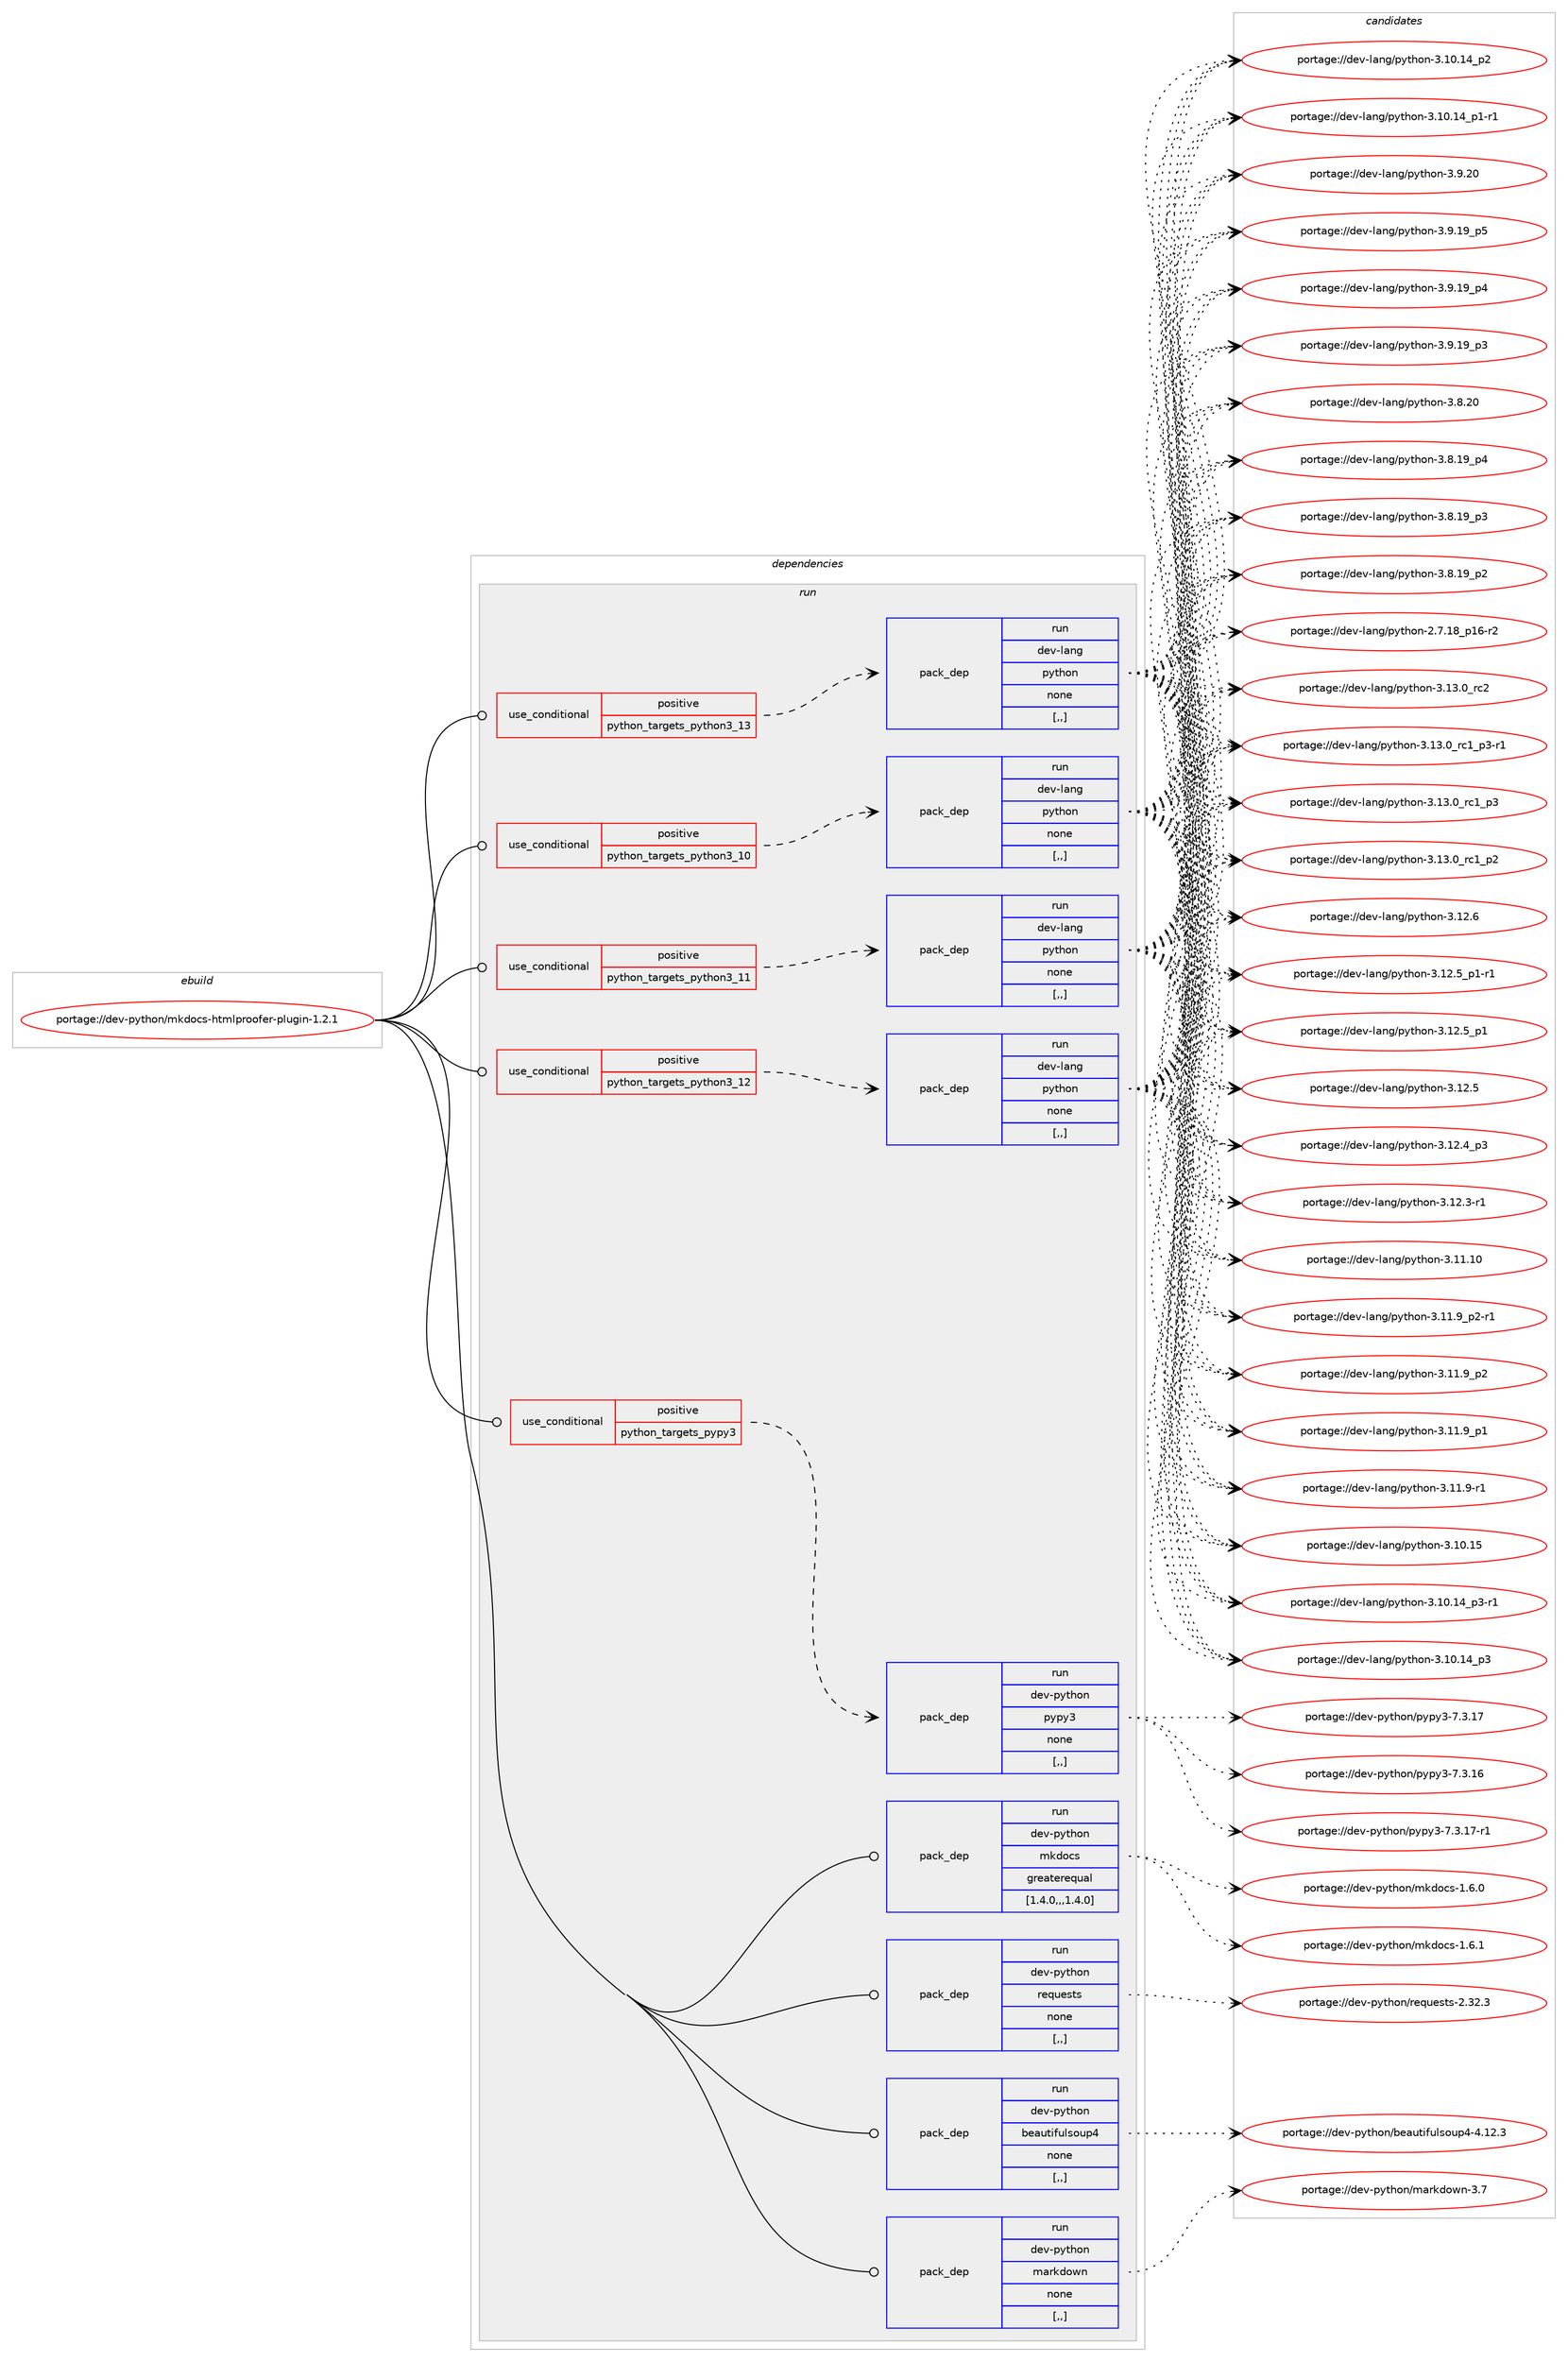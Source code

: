 digraph prolog {

# *************
# Graph options
# *************

newrank=true;
concentrate=true;
compound=true;
graph [rankdir=LR,fontname=Helvetica,fontsize=10,ranksep=1.5];#, ranksep=2.5, nodesep=0.2];
edge  [arrowhead=vee];
node  [fontname=Helvetica,fontsize=10];

# **********
# The ebuild
# **********

subgraph cluster_leftcol {
color=gray;
label=<<i>ebuild</i>>;
id [label="portage://dev-python/mkdocs-htmlproofer-plugin-1.2.1", color=red, width=4, href="../dev-python/mkdocs-htmlproofer-plugin-1.2.1.svg"];
}

# ****************
# The dependencies
# ****************

subgraph cluster_midcol {
color=gray;
label=<<i>dependencies</i>>;
subgraph cluster_compile {
fillcolor="#eeeeee";
style=filled;
label=<<i>compile</i>>;
}
subgraph cluster_compileandrun {
fillcolor="#eeeeee";
style=filled;
label=<<i>compile and run</i>>;
}
subgraph cluster_run {
fillcolor="#eeeeee";
style=filled;
label=<<i>run</i>>;
subgraph cond165265 {
dependency645953 [label=<<TABLE BORDER="0" CELLBORDER="1" CELLSPACING="0" CELLPADDING="4"><TR><TD ROWSPAN="3" CELLPADDING="10">use_conditional</TD></TR><TR><TD>positive</TD></TR><TR><TD>python_targets_pypy3</TD></TR></TABLE>>, shape=none, color=red];
subgraph pack475869 {
dependency645954 [label=<<TABLE BORDER="0" CELLBORDER="1" CELLSPACING="0" CELLPADDING="4" WIDTH="220"><TR><TD ROWSPAN="6" CELLPADDING="30">pack_dep</TD></TR><TR><TD WIDTH="110">run</TD></TR><TR><TD>dev-python</TD></TR><TR><TD>pypy3</TD></TR><TR><TD>none</TD></TR><TR><TD>[,,]</TD></TR></TABLE>>, shape=none, color=blue];
}
dependency645953:e -> dependency645954:w [weight=20,style="dashed",arrowhead="vee"];
}
id:e -> dependency645953:w [weight=20,style="solid",arrowhead="odot"];
subgraph cond165266 {
dependency645955 [label=<<TABLE BORDER="0" CELLBORDER="1" CELLSPACING="0" CELLPADDING="4"><TR><TD ROWSPAN="3" CELLPADDING="10">use_conditional</TD></TR><TR><TD>positive</TD></TR><TR><TD>python_targets_python3_10</TD></TR></TABLE>>, shape=none, color=red];
subgraph pack475870 {
dependency645956 [label=<<TABLE BORDER="0" CELLBORDER="1" CELLSPACING="0" CELLPADDING="4" WIDTH="220"><TR><TD ROWSPAN="6" CELLPADDING="30">pack_dep</TD></TR><TR><TD WIDTH="110">run</TD></TR><TR><TD>dev-lang</TD></TR><TR><TD>python</TD></TR><TR><TD>none</TD></TR><TR><TD>[,,]</TD></TR></TABLE>>, shape=none, color=blue];
}
dependency645955:e -> dependency645956:w [weight=20,style="dashed",arrowhead="vee"];
}
id:e -> dependency645955:w [weight=20,style="solid",arrowhead="odot"];
subgraph cond165267 {
dependency645957 [label=<<TABLE BORDER="0" CELLBORDER="1" CELLSPACING="0" CELLPADDING="4"><TR><TD ROWSPAN="3" CELLPADDING="10">use_conditional</TD></TR><TR><TD>positive</TD></TR><TR><TD>python_targets_python3_11</TD></TR></TABLE>>, shape=none, color=red];
subgraph pack475871 {
dependency645958 [label=<<TABLE BORDER="0" CELLBORDER="1" CELLSPACING="0" CELLPADDING="4" WIDTH="220"><TR><TD ROWSPAN="6" CELLPADDING="30">pack_dep</TD></TR><TR><TD WIDTH="110">run</TD></TR><TR><TD>dev-lang</TD></TR><TR><TD>python</TD></TR><TR><TD>none</TD></TR><TR><TD>[,,]</TD></TR></TABLE>>, shape=none, color=blue];
}
dependency645957:e -> dependency645958:w [weight=20,style="dashed",arrowhead="vee"];
}
id:e -> dependency645957:w [weight=20,style="solid",arrowhead="odot"];
subgraph cond165268 {
dependency645959 [label=<<TABLE BORDER="0" CELLBORDER="1" CELLSPACING="0" CELLPADDING="4"><TR><TD ROWSPAN="3" CELLPADDING="10">use_conditional</TD></TR><TR><TD>positive</TD></TR><TR><TD>python_targets_python3_12</TD></TR></TABLE>>, shape=none, color=red];
subgraph pack475872 {
dependency645960 [label=<<TABLE BORDER="0" CELLBORDER="1" CELLSPACING="0" CELLPADDING="4" WIDTH="220"><TR><TD ROWSPAN="6" CELLPADDING="30">pack_dep</TD></TR><TR><TD WIDTH="110">run</TD></TR><TR><TD>dev-lang</TD></TR><TR><TD>python</TD></TR><TR><TD>none</TD></TR><TR><TD>[,,]</TD></TR></TABLE>>, shape=none, color=blue];
}
dependency645959:e -> dependency645960:w [weight=20,style="dashed",arrowhead="vee"];
}
id:e -> dependency645959:w [weight=20,style="solid",arrowhead="odot"];
subgraph cond165269 {
dependency645961 [label=<<TABLE BORDER="0" CELLBORDER="1" CELLSPACING="0" CELLPADDING="4"><TR><TD ROWSPAN="3" CELLPADDING="10">use_conditional</TD></TR><TR><TD>positive</TD></TR><TR><TD>python_targets_python3_13</TD></TR></TABLE>>, shape=none, color=red];
subgraph pack475873 {
dependency645962 [label=<<TABLE BORDER="0" CELLBORDER="1" CELLSPACING="0" CELLPADDING="4" WIDTH="220"><TR><TD ROWSPAN="6" CELLPADDING="30">pack_dep</TD></TR><TR><TD WIDTH="110">run</TD></TR><TR><TD>dev-lang</TD></TR><TR><TD>python</TD></TR><TR><TD>none</TD></TR><TR><TD>[,,]</TD></TR></TABLE>>, shape=none, color=blue];
}
dependency645961:e -> dependency645962:w [weight=20,style="dashed",arrowhead="vee"];
}
id:e -> dependency645961:w [weight=20,style="solid",arrowhead="odot"];
subgraph pack475874 {
dependency645963 [label=<<TABLE BORDER="0" CELLBORDER="1" CELLSPACING="0" CELLPADDING="4" WIDTH="220"><TR><TD ROWSPAN="6" CELLPADDING="30">pack_dep</TD></TR><TR><TD WIDTH="110">run</TD></TR><TR><TD>dev-python</TD></TR><TR><TD>beautifulsoup4</TD></TR><TR><TD>none</TD></TR><TR><TD>[,,]</TD></TR></TABLE>>, shape=none, color=blue];
}
id:e -> dependency645963:w [weight=20,style="solid",arrowhead="odot"];
subgraph pack475875 {
dependency645964 [label=<<TABLE BORDER="0" CELLBORDER="1" CELLSPACING="0" CELLPADDING="4" WIDTH="220"><TR><TD ROWSPAN="6" CELLPADDING="30">pack_dep</TD></TR><TR><TD WIDTH="110">run</TD></TR><TR><TD>dev-python</TD></TR><TR><TD>markdown</TD></TR><TR><TD>none</TD></TR><TR><TD>[,,]</TD></TR></TABLE>>, shape=none, color=blue];
}
id:e -> dependency645964:w [weight=20,style="solid",arrowhead="odot"];
subgraph pack475876 {
dependency645965 [label=<<TABLE BORDER="0" CELLBORDER="1" CELLSPACING="0" CELLPADDING="4" WIDTH="220"><TR><TD ROWSPAN="6" CELLPADDING="30">pack_dep</TD></TR><TR><TD WIDTH="110">run</TD></TR><TR><TD>dev-python</TD></TR><TR><TD>mkdocs</TD></TR><TR><TD>greaterequal</TD></TR><TR><TD>[1.4.0,,,1.4.0]</TD></TR></TABLE>>, shape=none, color=blue];
}
id:e -> dependency645965:w [weight=20,style="solid",arrowhead="odot"];
subgraph pack475877 {
dependency645966 [label=<<TABLE BORDER="0" CELLBORDER="1" CELLSPACING="0" CELLPADDING="4" WIDTH="220"><TR><TD ROWSPAN="6" CELLPADDING="30">pack_dep</TD></TR><TR><TD WIDTH="110">run</TD></TR><TR><TD>dev-python</TD></TR><TR><TD>requests</TD></TR><TR><TD>none</TD></TR><TR><TD>[,,]</TD></TR></TABLE>>, shape=none, color=blue];
}
id:e -> dependency645966:w [weight=20,style="solid",arrowhead="odot"];
}
}

# **************
# The candidates
# **************

subgraph cluster_choices {
rank=same;
color=gray;
label=<<i>candidates</i>>;

subgraph choice475869 {
color=black;
nodesep=1;
choice100101118451121211161041111104711212111212151455546514649554511449 [label="portage://dev-python/pypy3-7.3.17-r1", color=red, width=4,href="../dev-python/pypy3-7.3.17-r1.svg"];
choice10010111845112121116104111110471121211121215145554651464955 [label="portage://dev-python/pypy3-7.3.17", color=red, width=4,href="../dev-python/pypy3-7.3.17.svg"];
choice10010111845112121116104111110471121211121215145554651464954 [label="portage://dev-python/pypy3-7.3.16", color=red, width=4,href="../dev-python/pypy3-7.3.16.svg"];
dependency645954:e -> choice100101118451121211161041111104711212111212151455546514649554511449:w [style=dotted,weight="100"];
dependency645954:e -> choice10010111845112121116104111110471121211121215145554651464955:w [style=dotted,weight="100"];
dependency645954:e -> choice10010111845112121116104111110471121211121215145554651464954:w [style=dotted,weight="100"];
}
subgraph choice475870 {
color=black;
nodesep=1;
choice10010111845108971101034711212111610411111045514649514648951149950 [label="portage://dev-lang/python-3.13.0_rc2", color=red, width=4,href="../dev-lang/python-3.13.0_rc2.svg"];
choice1001011184510897110103471121211161041111104551464951464895114994995112514511449 [label="portage://dev-lang/python-3.13.0_rc1_p3-r1", color=red, width=4,href="../dev-lang/python-3.13.0_rc1_p3-r1.svg"];
choice100101118451089711010347112121116104111110455146495146489511499499511251 [label="portage://dev-lang/python-3.13.0_rc1_p3", color=red, width=4,href="../dev-lang/python-3.13.0_rc1_p3.svg"];
choice100101118451089711010347112121116104111110455146495146489511499499511250 [label="portage://dev-lang/python-3.13.0_rc1_p2", color=red, width=4,href="../dev-lang/python-3.13.0_rc1_p2.svg"];
choice10010111845108971101034711212111610411111045514649504654 [label="portage://dev-lang/python-3.12.6", color=red, width=4,href="../dev-lang/python-3.12.6.svg"];
choice1001011184510897110103471121211161041111104551464950465395112494511449 [label="portage://dev-lang/python-3.12.5_p1-r1", color=red, width=4,href="../dev-lang/python-3.12.5_p1-r1.svg"];
choice100101118451089711010347112121116104111110455146495046539511249 [label="portage://dev-lang/python-3.12.5_p1", color=red, width=4,href="../dev-lang/python-3.12.5_p1.svg"];
choice10010111845108971101034711212111610411111045514649504653 [label="portage://dev-lang/python-3.12.5", color=red, width=4,href="../dev-lang/python-3.12.5.svg"];
choice100101118451089711010347112121116104111110455146495046529511251 [label="portage://dev-lang/python-3.12.4_p3", color=red, width=4,href="../dev-lang/python-3.12.4_p3.svg"];
choice100101118451089711010347112121116104111110455146495046514511449 [label="portage://dev-lang/python-3.12.3-r1", color=red, width=4,href="../dev-lang/python-3.12.3-r1.svg"];
choice1001011184510897110103471121211161041111104551464949464948 [label="portage://dev-lang/python-3.11.10", color=red, width=4,href="../dev-lang/python-3.11.10.svg"];
choice1001011184510897110103471121211161041111104551464949465795112504511449 [label="portage://dev-lang/python-3.11.9_p2-r1", color=red, width=4,href="../dev-lang/python-3.11.9_p2-r1.svg"];
choice100101118451089711010347112121116104111110455146494946579511250 [label="portage://dev-lang/python-3.11.9_p2", color=red, width=4,href="../dev-lang/python-3.11.9_p2.svg"];
choice100101118451089711010347112121116104111110455146494946579511249 [label="portage://dev-lang/python-3.11.9_p1", color=red, width=4,href="../dev-lang/python-3.11.9_p1.svg"];
choice100101118451089711010347112121116104111110455146494946574511449 [label="portage://dev-lang/python-3.11.9-r1", color=red, width=4,href="../dev-lang/python-3.11.9-r1.svg"];
choice1001011184510897110103471121211161041111104551464948464953 [label="portage://dev-lang/python-3.10.15", color=red, width=4,href="../dev-lang/python-3.10.15.svg"];
choice100101118451089711010347112121116104111110455146494846495295112514511449 [label="portage://dev-lang/python-3.10.14_p3-r1", color=red, width=4,href="../dev-lang/python-3.10.14_p3-r1.svg"];
choice10010111845108971101034711212111610411111045514649484649529511251 [label="portage://dev-lang/python-3.10.14_p3", color=red, width=4,href="../dev-lang/python-3.10.14_p3.svg"];
choice10010111845108971101034711212111610411111045514649484649529511250 [label="portage://dev-lang/python-3.10.14_p2", color=red, width=4,href="../dev-lang/python-3.10.14_p2.svg"];
choice100101118451089711010347112121116104111110455146494846495295112494511449 [label="portage://dev-lang/python-3.10.14_p1-r1", color=red, width=4,href="../dev-lang/python-3.10.14_p1-r1.svg"];
choice10010111845108971101034711212111610411111045514657465048 [label="portage://dev-lang/python-3.9.20", color=red, width=4,href="../dev-lang/python-3.9.20.svg"];
choice100101118451089711010347112121116104111110455146574649579511253 [label="portage://dev-lang/python-3.9.19_p5", color=red, width=4,href="../dev-lang/python-3.9.19_p5.svg"];
choice100101118451089711010347112121116104111110455146574649579511252 [label="portage://dev-lang/python-3.9.19_p4", color=red, width=4,href="../dev-lang/python-3.9.19_p4.svg"];
choice100101118451089711010347112121116104111110455146574649579511251 [label="portage://dev-lang/python-3.9.19_p3", color=red, width=4,href="../dev-lang/python-3.9.19_p3.svg"];
choice10010111845108971101034711212111610411111045514656465048 [label="portage://dev-lang/python-3.8.20", color=red, width=4,href="../dev-lang/python-3.8.20.svg"];
choice100101118451089711010347112121116104111110455146564649579511252 [label="portage://dev-lang/python-3.8.19_p4", color=red, width=4,href="../dev-lang/python-3.8.19_p4.svg"];
choice100101118451089711010347112121116104111110455146564649579511251 [label="portage://dev-lang/python-3.8.19_p3", color=red, width=4,href="../dev-lang/python-3.8.19_p3.svg"];
choice100101118451089711010347112121116104111110455146564649579511250 [label="portage://dev-lang/python-3.8.19_p2", color=red, width=4,href="../dev-lang/python-3.8.19_p2.svg"];
choice100101118451089711010347112121116104111110455046554649569511249544511450 [label="portage://dev-lang/python-2.7.18_p16-r2", color=red, width=4,href="../dev-lang/python-2.7.18_p16-r2.svg"];
dependency645956:e -> choice10010111845108971101034711212111610411111045514649514648951149950:w [style=dotted,weight="100"];
dependency645956:e -> choice1001011184510897110103471121211161041111104551464951464895114994995112514511449:w [style=dotted,weight="100"];
dependency645956:e -> choice100101118451089711010347112121116104111110455146495146489511499499511251:w [style=dotted,weight="100"];
dependency645956:e -> choice100101118451089711010347112121116104111110455146495146489511499499511250:w [style=dotted,weight="100"];
dependency645956:e -> choice10010111845108971101034711212111610411111045514649504654:w [style=dotted,weight="100"];
dependency645956:e -> choice1001011184510897110103471121211161041111104551464950465395112494511449:w [style=dotted,weight="100"];
dependency645956:e -> choice100101118451089711010347112121116104111110455146495046539511249:w [style=dotted,weight="100"];
dependency645956:e -> choice10010111845108971101034711212111610411111045514649504653:w [style=dotted,weight="100"];
dependency645956:e -> choice100101118451089711010347112121116104111110455146495046529511251:w [style=dotted,weight="100"];
dependency645956:e -> choice100101118451089711010347112121116104111110455146495046514511449:w [style=dotted,weight="100"];
dependency645956:e -> choice1001011184510897110103471121211161041111104551464949464948:w [style=dotted,weight="100"];
dependency645956:e -> choice1001011184510897110103471121211161041111104551464949465795112504511449:w [style=dotted,weight="100"];
dependency645956:e -> choice100101118451089711010347112121116104111110455146494946579511250:w [style=dotted,weight="100"];
dependency645956:e -> choice100101118451089711010347112121116104111110455146494946579511249:w [style=dotted,weight="100"];
dependency645956:e -> choice100101118451089711010347112121116104111110455146494946574511449:w [style=dotted,weight="100"];
dependency645956:e -> choice1001011184510897110103471121211161041111104551464948464953:w [style=dotted,weight="100"];
dependency645956:e -> choice100101118451089711010347112121116104111110455146494846495295112514511449:w [style=dotted,weight="100"];
dependency645956:e -> choice10010111845108971101034711212111610411111045514649484649529511251:w [style=dotted,weight="100"];
dependency645956:e -> choice10010111845108971101034711212111610411111045514649484649529511250:w [style=dotted,weight="100"];
dependency645956:e -> choice100101118451089711010347112121116104111110455146494846495295112494511449:w [style=dotted,weight="100"];
dependency645956:e -> choice10010111845108971101034711212111610411111045514657465048:w [style=dotted,weight="100"];
dependency645956:e -> choice100101118451089711010347112121116104111110455146574649579511253:w [style=dotted,weight="100"];
dependency645956:e -> choice100101118451089711010347112121116104111110455146574649579511252:w [style=dotted,weight="100"];
dependency645956:e -> choice100101118451089711010347112121116104111110455146574649579511251:w [style=dotted,weight="100"];
dependency645956:e -> choice10010111845108971101034711212111610411111045514656465048:w [style=dotted,weight="100"];
dependency645956:e -> choice100101118451089711010347112121116104111110455146564649579511252:w [style=dotted,weight="100"];
dependency645956:e -> choice100101118451089711010347112121116104111110455146564649579511251:w [style=dotted,weight="100"];
dependency645956:e -> choice100101118451089711010347112121116104111110455146564649579511250:w [style=dotted,weight="100"];
dependency645956:e -> choice100101118451089711010347112121116104111110455046554649569511249544511450:w [style=dotted,weight="100"];
}
subgraph choice475871 {
color=black;
nodesep=1;
choice10010111845108971101034711212111610411111045514649514648951149950 [label="portage://dev-lang/python-3.13.0_rc2", color=red, width=4,href="../dev-lang/python-3.13.0_rc2.svg"];
choice1001011184510897110103471121211161041111104551464951464895114994995112514511449 [label="portage://dev-lang/python-3.13.0_rc1_p3-r1", color=red, width=4,href="../dev-lang/python-3.13.0_rc1_p3-r1.svg"];
choice100101118451089711010347112121116104111110455146495146489511499499511251 [label="portage://dev-lang/python-3.13.0_rc1_p3", color=red, width=4,href="../dev-lang/python-3.13.0_rc1_p3.svg"];
choice100101118451089711010347112121116104111110455146495146489511499499511250 [label="portage://dev-lang/python-3.13.0_rc1_p2", color=red, width=4,href="../dev-lang/python-3.13.0_rc1_p2.svg"];
choice10010111845108971101034711212111610411111045514649504654 [label="portage://dev-lang/python-3.12.6", color=red, width=4,href="../dev-lang/python-3.12.6.svg"];
choice1001011184510897110103471121211161041111104551464950465395112494511449 [label="portage://dev-lang/python-3.12.5_p1-r1", color=red, width=4,href="../dev-lang/python-3.12.5_p1-r1.svg"];
choice100101118451089711010347112121116104111110455146495046539511249 [label="portage://dev-lang/python-3.12.5_p1", color=red, width=4,href="../dev-lang/python-3.12.5_p1.svg"];
choice10010111845108971101034711212111610411111045514649504653 [label="portage://dev-lang/python-3.12.5", color=red, width=4,href="../dev-lang/python-3.12.5.svg"];
choice100101118451089711010347112121116104111110455146495046529511251 [label="portage://dev-lang/python-3.12.4_p3", color=red, width=4,href="../dev-lang/python-3.12.4_p3.svg"];
choice100101118451089711010347112121116104111110455146495046514511449 [label="portage://dev-lang/python-3.12.3-r1", color=red, width=4,href="../dev-lang/python-3.12.3-r1.svg"];
choice1001011184510897110103471121211161041111104551464949464948 [label="portage://dev-lang/python-3.11.10", color=red, width=4,href="../dev-lang/python-3.11.10.svg"];
choice1001011184510897110103471121211161041111104551464949465795112504511449 [label="portage://dev-lang/python-3.11.9_p2-r1", color=red, width=4,href="../dev-lang/python-3.11.9_p2-r1.svg"];
choice100101118451089711010347112121116104111110455146494946579511250 [label="portage://dev-lang/python-3.11.9_p2", color=red, width=4,href="../dev-lang/python-3.11.9_p2.svg"];
choice100101118451089711010347112121116104111110455146494946579511249 [label="portage://dev-lang/python-3.11.9_p1", color=red, width=4,href="../dev-lang/python-3.11.9_p1.svg"];
choice100101118451089711010347112121116104111110455146494946574511449 [label="portage://dev-lang/python-3.11.9-r1", color=red, width=4,href="../dev-lang/python-3.11.9-r1.svg"];
choice1001011184510897110103471121211161041111104551464948464953 [label="portage://dev-lang/python-3.10.15", color=red, width=4,href="../dev-lang/python-3.10.15.svg"];
choice100101118451089711010347112121116104111110455146494846495295112514511449 [label="portage://dev-lang/python-3.10.14_p3-r1", color=red, width=4,href="../dev-lang/python-3.10.14_p3-r1.svg"];
choice10010111845108971101034711212111610411111045514649484649529511251 [label="portage://dev-lang/python-3.10.14_p3", color=red, width=4,href="../dev-lang/python-3.10.14_p3.svg"];
choice10010111845108971101034711212111610411111045514649484649529511250 [label="portage://dev-lang/python-3.10.14_p2", color=red, width=4,href="../dev-lang/python-3.10.14_p2.svg"];
choice100101118451089711010347112121116104111110455146494846495295112494511449 [label="portage://dev-lang/python-3.10.14_p1-r1", color=red, width=4,href="../dev-lang/python-3.10.14_p1-r1.svg"];
choice10010111845108971101034711212111610411111045514657465048 [label="portage://dev-lang/python-3.9.20", color=red, width=4,href="../dev-lang/python-3.9.20.svg"];
choice100101118451089711010347112121116104111110455146574649579511253 [label="portage://dev-lang/python-3.9.19_p5", color=red, width=4,href="../dev-lang/python-3.9.19_p5.svg"];
choice100101118451089711010347112121116104111110455146574649579511252 [label="portage://dev-lang/python-3.9.19_p4", color=red, width=4,href="../dev-lang/python-3.9.19_p4.svg"];
choice100101118451089711010347112121116104111110455146574649579511251 [label="portage://dev-lang/python-3.9.19_p3", color=red, width=4,href="../dev-lang/python-3.9.19_p3.svg"];
choice10010111845108971101034711212111610411111045514656465048 [label="portage://dev-lang/python-3.8.20", color=red, width=4,href="../dev-lang/python-3.8.20.svg"];
choice100101118451089711010347112121116104111110455146564649579511252 [label="portage://dev-lang/python-3.8.19_p4", color=red, width=4,href="../dev-lang/python-3.8.19_p4.svg"];
choice100101118451089711010347112121116104111110455146564649579511251 [label="portage://dev-lang/python-3.8.19_p3", color=red, width=4,href="../dev-lang/python-3.8.19_p3.svg"];
choice100101118451089711010347112121116104111110455146564649579511250 [label="portage://dev-lang/python-3.8.19_p2", color=red, width=4,href="../dev-lang/python-3.8.19_p2.svg"];
choice100101118451089711010347112121116104111110455046554649569511249544511450 [label="portage://dev-lang/python-2.7.18_p16-r2", color=red, width=4,href="../dev-lang/python-2.7.18_p16-r2.svg"];
dependency645958:e -> choice10010111845108971101034711212111610411111045514649514648951149950:w [style=dotted,weight="100"];
dependency645958:e -> choice1001011184510897110103471121211161041111104551464951464895114994995112514511449:w [style=dotted,weight="100"];
dependency645958:e -> choice100101118451089711010347112121116104111110455146495146489511499499511251:w [style=dotted,weight="100"];
dependency645958:e -> choice100101118451089711010347112121116104111110455146495146489511499499511250:w [style=dotted,weight="100"];
dependency645958:e -> choice10010111845108971101034711212111610411111045514649504654:w [style=dotted,weight="100"];
dependency645958:e -> choice1001011184510897110103471121211161041111104551464950465395112494511449:w [style=dotted,weight="100"];
dependency645958:e -> choice100101118451089711010347112121116104111110455146495046539511249:w [style=dotted,weight="100"];
dependency645958:e -> choice10010111845108971101034711212111610411111045514649504653:w [style=dotted,weight="100"];
dependency645958:e -> choice100101118451089711010347112121116104111110455146495046529511251:w [style=dotted,weight="100"];
dependency645958:e -> choice100101118451089711010347112121116104111110455146495046514511449:w [style=dotted,weight="100"];
dependency645958:e -> choice1001011184510897110103471121211161041111104551464949464948:w [style=dotted,weight="100"];
dependency645958:e -> choice1001011184510897110103471121211161041111104551464949465795112504511449:w [style=dotted,weight="100"];
dependency645958:e -> choice100101118451089711010347112121116104111110455146494946579511250:w [style=dotted,weight="100"];
dependency645958:e -> choice100101118451089711010347112121116104111110455146494946579511249:w [style=dotted,weight="100"];
dependency645958:e -> choice100101118451089711010347112121116104111110455146494946574511449:w [style=dotted,weight="100"];
dependency645958:e -> choice1001011184510897110103471121211161041111104551464948464953:w [style=dotted,weight="100"];
dependency645958:e -> choice100101118451089711010347112121116104111110455146494846495295112514511449:w [style=dotted,weight="100"];
dependency645958:e -> choice10010111845108971101034711212111610411111045514649484649529511251:w [style=dotted,weight="100"];
dependency645958:e -> choice10010111845108971101034711212111610411111045514649484649529511250:w [style=dotted,weight="100"];
dependency645958:e -> choice100101118451089711010347112121116104111110455146494846495295112494511449:w [style=dotted,weight="100"];
dependency645958:e -> choice10010111845108971101034711212111610411111045514657465048:w [style=dotted,weight="100"];
dependency645958:e -> choice100101118451089711010347112121116104111110455146574649579511253:w [style=dotted,weight="100"];
dependency645958:e -> choice100101118451089711010347112121116104111110455146574649579511252:w [style=dotted,weight="100"];
dependency645958:e -> choice100101118451089711010347112121116104111110455146574649579511251:w [style=dotted,weight="100"];
dependency645958:e -> choice10010111845108971101034711212111610411111045514656465048:w [style=dotted,weight="100"];
dependency645958:e -> choice100101118451089711010347112121116104111110455146564649579511252:w [style=dotted,weight="100"];
dependency645958:e -> choice100101118451089711010347112121116104111110455146564649579511251:w [style=dotted,weight="100"];
dependency645958:e -> choice100101118451089711010347112121116104111110455146564649579511250:w [style=dotted,weight="100"];
dependency645958:e -> choice100101118451089711010347112121116104111110455046554649569511249544511450:w [style=dotted,weight="100"];
}
subgraph choice475872 {
color=black;
nodesep=1;
choice10010111845108971101034711212111610411111045514649514648951149950 [label="portage://dev-lang/python-3.13.0_rc2", color=red, width=4,href="../dev-lang/python-3.13.0_rc2.svg"];
choice1001011184510897110103471121211161041111104551464951464895114994995112514511449 [label="portage://dev-lang/python-3.13.0_rc1_p3-r1", color=red, width=4,href="../dev-lang/python-3.13.0_rc1_p3-r1.svg"];
choice100101118451089711010347112121116104111110455146495146489511499499511251 [label="portage://dev-lang/python-3.13.0_rc1_p3", color=red, width=4,href="../dev-lang/python-3.13.0_rc1_p3.svg"];
choice100101118451089711010347112121116104111110455146495146489511499499511250 [label="portage://dev-lang/python-3.13.0_rc1_p2", color=red, width=4,href="../dev-lang/python-3.13.0_rc1_p2.svg"];
choice10010111845108971101034711212111610411111045514649504654 [label="portage://dev-lang/python-3.12.6", color=red, width=4,href="../dev-lang/python-3.12.6.svg"];
choice1001011184510897110103471121211161041111104551464950465395112494511449 [label="portage://dev-lang/python-3.12.5_p1-r1", color=red, width=4,href="../dev-lang/python-3.12.5_p1-r1.svg"];
choice100101118451089711010347112121116104111110455146495046539511249 [label="portage://dev-lang/python-3.12.5_p1", color=red, width=4,href="../dev-lang/python-3.12.5_p1.svg"];
choice10010111845108971101034711212111610411111045514649504653 [label="portage://dev-lang/python-3.12.5", color=red, width=4,href="../dev-lang/python-3.12.5.svg"];
choice100101118451089711010347112121116104111110455146495046529511251 [label="portage://dev-lang/python-3.12.4_p3", color=red, width=4,href="../dev-lang/python-3.12.4_p3.svg"];
choice100101118451089711010347112121116104111110455146495046514511449 [label="portage://dev-lang/python-3.12.3-r1", color=red, width=4,href="../dev-lang/python-3.12.3-r1.svg"];
choice1001011184510897110103471121211161041111104551464949464948 [label="portage://dev-lang/python-3.11.10", color=red, width=4,href="../dev-lang/python-3.11.10.svg"];
choice1001011184510897110103471121211161041111104551464949465795112504511449 [label="portage://dev-lang/python-3.11.9_p2-r1", color=red, width=4,href="../dev-lang/python-3.11.9_p2-r1.svg"];
choice100101118451089711010347112121116104111110455146494946579511250 [label="portage://dev-lang/python-3.11.9_p2", color=red, width=4,href="../dev-lang/python-3.11.9_p2.svg"];
choice100101118451089711010347112121116104111110455146494946579511249 [label="portage://dev-lang/python-3.11.9_p1", color=red, width=4,href="../dev-lang/python-3.11.9_p1.svg"];
choice100101118451089711010347112121116104111110455146494946574511449 [label="portage://dev-lang/python-3.11.9-r1", color=red, width=4,href="../dev-lang/python-3.11.9-r1.svg"];
choice1001011184510897110103471121211161041111104551464948464953 [label="portage://dev-lang/python-3.10.15", color=red, width=4,href="../dev-lang/python-3.10.15.svg"];
choice100101118451089711010347112121116104111110455146494846495295112514511449 [label="portage://dev-lang/python-3.10.14_p3-r1", color=red, width=4,href="../dev-lang/python-3.10.14_p3-r1.svg"];
choice10010111845108971101034711212111610411111045514649484649529511251 [label="portage://dev-lang/python-3.10.14_p3", color=red, width=4,href="../dev-lang/python-3.10.14_p3.svg"];
choice10010111845108971101034711212111610411111045514649484649529511250 [label="portage://dev-lang/python-3.10.14_p2", color=red, width=4,href="../dev-lang/python-3.10.14_p2.svg"];
choice100101118451089711010347112121116104111110455146494846495295112494511449 [label="portage://dev-lang/python-3.10.14_p1-r1", color=red, width=4,href="../dev-lang/python-3.10.14_p1-r1.svg"];
choice10010111845108971101034711212111610411111045514657465048 [label="portage://dev-lang/python-3.9.20", color=red, width=4,href="../dev-lang/python-3.9.20.svg"];
choice100101118451089711010347112121116104111110455146574649579511253 [label="portage://dev-lang/python-3.9.19_p5", color=red, width=4,href="../dev-lang/python-3.9.19_p5.svg"];
choice100101118451089711010347112121116104111110455146574649579511252 [label="portage://dev-lang/python-3.9.19_p4", color=red, width=4,href="../dev-lang/python-3.9.19_p4.svg"];
choice100101118451089711010347112121116104111110455146574649579511251 [label="portage://dev-lang/python-3.9.19_p3", color=red, width=4,href="../dev-lang/python-3.9.19_p3.svg"];
choice10010111845108971101034711212111610411111045514656465048 [label="portage://dev-lang/python-3.8.20", color=red, width=4,href="../dev-lang/python-3.8.20.svg"];
choice100101118451089711010347112121116104111110455146564649579511252 [label="portage://dev-lang/python-3.8.19_p4", color=red, width=4,href="../dev-lang/python-3.8.19_p4.svg"];
choice100101118451089711010347112121116104111110455146564649579511251 [label="portage://dev-lang/python-3.8.19_p3", color=red, width=4,href="../dev-lang/python-3.8.19_p3.svg"];
choice100101118451089711010347112121116104111110455146564649579511250 [label="portage://dev-lang/python-3.8.19_p2", color=red, width=4,href="../dev-lang/python-3.8.19_p2.svg"];
choice100101118451089711010347112121116104111110455046554649569511249544511450 [label="portage://dev-lang/python-2.7.18_p16-r2", color=red, width=4,href="../dev-lang/python-2.7.18_p16-r2.svg"];
dependency645960:e -> choice10010111845108971101034711212111610411111045514649514648951149950:w [style=dotted,weight="100"];
dependency645960:e -> choice1001011184510897110103471121211161041111104551464951464895114994995112514511449:w [style=dotted,weight="100"];
dependency645960:e -> choice100101118451089711010347112121116104111110455146495146489511499499511251:w [style=dotted,weight="100"];
dependency645960:e -> choice100101118451089711010347112121116104111110455146495146489511499499511250:w [style=dotted,weight="100"];
dependency645960:e -> choice10010111845108971101034711212111610411111045514649504654:w [style=dotted,weight="100"];
dependency645960:e -> choice1001011184510897110103471121211161041111104551464950465395112494511449:w [style=dotted,weight="100"];
dependency645960:e -> choice100101118451089711010347112121116104111110455146495046539511249:w [style=dotted,weight="100"];
dependency645960:e -> choice10010111845108971101034711212111610411111045514649504653:w [style=dotted,weight="100"];
dependency645960:e -> choice100101118451089711010347112121116104111110455146495046529511251:w [style=dotted,weight="100"];
dependency645960:e -> choice100101118451089711010347112121116104111110455146495046514511449:w [style=dotted,weight="100"];
dependency645960:e -> choice1001011184510897110103471121211161041111104551464949464948:w [style=dotted,weight="100"];
dependency645960:e -> choice1001011184510897110103471121211161041111104551464949465795112504511449:w [style=dotted,weight="100"];
dependency645960:e -> choice100101118451089711010347112121116104111110455146494946579511250:w [style=dotted,weight="100"];
dependency645960:e -> choice100101118451089711010347112121116104111110455146494946579511249:w [style=dotted,weight="100"];
dependency645960:e -> choice100101118451089711010347112121116104111110455146494946574511449:w [style=dotted,weight="100"];
dependency645960:e -> choice1001011184510897110103471121211161041111104551464948464953:w [style=dotted,weight="100"];
dependency645960:e -> choice100101118451089711010347112121116104111110455146494846495295112514511449:w [style=dotted,weight="100"];
dependency645960:e -> choice10010111845108971101034711212111610411111045514649484649529511251:w [style=dotted,weight="100"];
dependency645960:e -> choice10010111845108971101034711212111610411111045514649484649529511250:w [style=dotted,weight="100"];
dependency645960:e -> choice100101118451089711010347112121116104111110455146494846495295112494511449:w [style=dotted,weight="100"];
dependency645960:e -> choice10010111845108971101034711212111610411111045514657465048:w [style=dotted,weight="100"];
dependency645960:e -> choice100101118451089711010347112121116104111110455146574649579511253:w [style=dotted,weight="100"];
dependency645960:e -> choice100101118451089711010347112121116104111110455146574649579511252:w [style=dotted,weight="100"];
dependency645960:e -> choice100101118451089711010347112121116104111110455146574649579511251:w [style=dotted,weight="100"];
dependency645960:e -> choice10010111845108971101034711212111610411111045514656465048:w [style=dotted,weight="100"];
dependency645960:e -> choice100101118451089711010347112121116104111110455146564649579511252:w [style=dotted,weight="100"];
dependency645960:e -> choice100101118451089711010347112121116104111110455146564649579511251:w [style=dotted,weight="100"];
dependency645960:e -> choice100101118451089711010347112121116104111110455146564649579511250:w [style=dotted,weight="100"];
dependency645960:e -> choice100101118451089711010347112121116104111110455046554649569511249544511450:w [style=dotted,weight="100"];
}
subgraph choice475873 {
color=black;
nodesep=1;
choice10010111845108971101034711212111610411111045514649514648951149950 [label="portage://dev-lang/python-3.13.0_rc2", color=red, width=4,href="../dev-lang/python-3.13.0_rc2.svg"];
choice1001011184510897110103471121211161041111104551464951464895114994995112514511449 [label="portage://dev-lang/python-3.13.0_rc1_p3-r1", color=red, width=4,href="../dev-lang/python-3.13.0_rc1_p3-r1.svg"];
choice100101118451089711010347112121116104111110455146495146489511499499511251 [label="portage://dev-lang/python-3.13.0_rc1_p3", color=red, width=4,href="../dev-lang/python-3.13.0_rc1_p3.svg"];
choice100101118451089711010347112121116104111110455146495146489511499499511250 [label="portage://dev-lang/python-3.13.0_rc1_p2", color=red, width=4,href="../dev-lang/python-3.13.0_rc1_p2.svg"];
choice10010111845108971101034711212111610411111045514649504654 [label="portage://dev-lang/python-3.12.6", color=red, width=4,href="../dev-lang/python-3.12.6.svg"];
choice1001011184510897110103471121211161041111104551464950465395112494511449 [label="portage://dev-lang/python-3.12.5_p1-r1", color=red, width=4,href="../dev-lang/python-3.12.5_p1-r1.svg"];
choice100101118451089711010347112121116104111110455146495046539511249 [label="portage://dev-lang/python-3.12.5_p1", color=red, width=4,href="../dev-lang/python-3.12.5_p1.svg"];
choice10010111845108971101034711212111610411111045514649504653 [label="portage://dev-lang/python-3.12.5", color=red, width=4,href="../dev-lang/python-3.12.5.svg"];
choice100101118451089711010347112121116104111110455146495046529511251 [label="portage://dev-lang/python-3.12.4_p3", color=red, width=4,href="../dev-lang/python-3.12.4_p3.svg"];
choice100101118451089711010347112121116104111110455146495046514511449 [label="portage://dev-lang/python-3.12.3-r1", color=red, width=4,href="../dev-lang/python-3.12.3-r1.svg"];
choice1001011184510897110103471121211161041111104551464949464948 [label="portage://dev-lang/python-3.11.10", color=red, width=4,href="../dev-lang/python-3.11.10.svg"];
choice1001011184510897110103471121211161041111104551464949465795112504511449 [label="portage://dev-lang/python-3.11.9_p2-r1", color=red, width=4,href="../dev-lang/python-3.11.9_p2-r1.svg"];
choice100101118451089711010347112121116104111110455146494946579511250 [label="portage://dev-lang/python-3.11.9_p2", color=red, width=4,href="../dev-lang/python-3.11.9_p2.svg"];
choice100101118451089711010347112121116104111110455146494946579511249 [label="portage://dev-lang/python-3.11.9_p1", color=red, width=4,href="../dev-lang/python-3.11.9_p1.svg"];
choice100101118451089711010347112121116104111110455146494946574511449 [label="portage://dev-lang/python-3.11.9-r1", color=red, width=4,href="../dev-lang/python-3.11.9-r1.svg"];
choice1001011184510897110103471121211161041111104551464948464953 [label="portage://dev-lang/python-3.10.15", color=red, width=4,href="../dev-lang/python-3.10.15.svg"];
choice100101118451089711010347112121116104111110455146494846495295112514511449 [label="portage://dev-lang/python-3.10.14_p3-r1", color=red, width=4,href="../dev-lang/python-3.10.14_p3-r1.svg"];
choice10010111845108971101034711212111610411111045514649484649529511251 [label="portage://dev-lang/python-3.10.14_p3", color=red, width=4,href="../dev-lang/python-3.10.14_p3.svg"];
choice10010111845108971101034711212111610411111045514649484649529511250 [label="portage://dev-lang/python-3.10.14_p2", color=red, width=4,href="../dev-lang/python-3.10.14_p2.svg"];
choice100101118451089711010347112121116104111110455146494846495295112494511449 [label="portage://dev-lang/python-3.10.14_p1-r1", color=red, width=4,href="../dev-lang/python-3.10.14_p1-r1.svg"];
choice10010111845108971101034711212111610411111045514657465048 [label="portage://dev-lang/python-3.9.20", color=red, width=4,href="../dev-lang/python-3.9.20.svg"];
choice100101118451089711010347112121116104111110455146574649579511253 [label="portage://dev-lang/python-3.9.19_p5", color=red, width=4,href="../dev-lang/python-3.9.19_p5.svg"];
choice100101118451089711010347112121116104111110455146574649579511252 [label="portage://dev-lang/python-3.9.19_p4", color=red, width=4,href="../dev-lang/python-3.9.19_p4.svg"];
choice100101118451089711010347112121116104111110455146574649579511251 [label="portage://dev-lang/python-3.9.19_p3", color=red, width=4,href="../dev-lang/python-3.9.19_p3.svg"];
choice10010111845108971101034711212111610411111045514656465048 [label="portage://dev-lang/python-3.8.20", color=red, width=4,href="../dev-lang/python-3.8.20.svg"];
choice100101118451089711010347112121116104111110455146564649579511252 [label="portage://dev-lang/python-3.8.19_p4", color=red, width=4,href="../dev-lang/python-3.8.19_p4.svg"];
choice100101118451089711010347112121116104111110455146564649579511251 [label="portage://dev-lang/python-3.8.19_p3", color=red, width=4,href="../dev-lang/python-3.8.19_p3.svg"];
choice100101118451089711010347112121116104111110455146564649579511250 [label="portage://dev-lang/python-3.8.19_p2", color=red, width=4,href="../dev-lang/python-3.8.19_p2.svg"];
choice100101118451089711010347112121116104111110455046554649569511249544511450 [label="portage://dev-lang/python-2.7.18_p16-r2", color=red, width=4,href="../dev-lang/python-2.7.18_p16-r2.svg"];
dependency645962:e -> choice10010111845108971101034711212111610411111045514649514648951149950:w [style=dotted,weight="100"];
dependency645962:e -> choice1001011184510897110103471121211161041111104551464951464895114994995112514511449:w [style=dotted,weight="100"];
dependency645962:e -> choice100101118451089711010347112121116104111110455146495146489511499499511251:w [style=dotted,weight="100"];
dependency645962:e -> choice100101118451089711010347112121116104111110455146495146489511499499511250:w [style=dotted,weight="100"];
dependency645962:e -> choice10010111845108971101034711212111610411111045514649504654:w [style=dotted,weight="100"];
dependency645962:e -> choice1001011184510897110103471121211161041111104551464950465395112494511449:w [style=dotted,weight="100"];
dependency645962:e -> choice100101118451089711010347112121116104111110455146495046539511249:w [style=dotted,weight="100"];
dependency645962:e -> choice10010111845108971101034711212111610411111045514649504653:w [style=dotted,weight="100"];
dependency645962:e -> choice100101118451089711010347112121116104111110455146495046529511251:w [style=dotted,weight="100"];
dependency645962:e -> choice100101118451089711010347112121116104111110455146495046514511449:w [style=dotted,weight="100"];
dependency645962:e -> choice1001011184510897110103471121211161041111104551464949464948:w [style=dotted,weight="100"];
dependency645962:e -> choice1001011184510897110103471121211161041111104551464949465795112504511449:w [style=dotted,weight="100"];
dependency645962:e -> choice100101118451089711010347112121116104111110455146494946579511250:w [style=dotted,weight="100"];
dependency645962:e -> choice100101118451089711010347112121116104111110455146494946579511249:w [style=dotted,weight="100"];
dependency645962:e -> choice100101118451089711010347112121116104111110455146494946574511449:w [style=dotted,weight="100"];
dependency645962:e -> choice1001011184510897110103471121211161041111104551464948464953:w [style=dotted,weight="100"];
dependency645962:e -> choice100101118451089711010347112121116104111110455146494846495295112514511449:w [style=dotted,weight="100"];
dependency645962:e -> choice10010111845108971101034711212111610411111045514649484649529511251:w [style=dotted,weight="100"];
dependency645962:e -> choice10010111845108971101034711212111610411111045514649484649529511250:w [style=dotted,weight="100"];
dependency645962:e -> choice100101118451089711010347112121116104111110455146494846495295112494511449:w [style=dotted,weight="100"];
dependency645962:e -> choice10010111845108971101034711212111610411111045514657465048:w [style=dotted,weight="100"];
dependency645962:e -> choice100101118451089711010347112121116104111110455146574649579511253:w [style=dotted,weight="100"];
dependency645962:e -> choice100101118451089711010347112121116104111110455146574649579511252:w [style=dotted,weight="100"];
dependency645962:e -> choice100101118451089711010347112121116104111110455146574649579511251:w [style=dotted,weight="100"];
dependency645962:e -> choice10010111845108971101034711212111610411111045514656465048:w [style=dotted,weight="100"];
dependency645962:e -> choice100101118451089711010347112121116104111110455146564649579511252:w [style=dotted,weight="100"];
dependency645962:e -> choice100101118451089711010347112121116104111110455146564649579511251:w [style=dotted,weight="100"];
dependency645962:e -> choice100101118451089711010347112121116104111110455146564649579511250:w [style=dotted,weight="100"];
dependency645962:e -> choice100101118451089711010347112121116104111110455046554649569511249544511450:w [style=dotted,weight="100"];
}
subgraph choice475874 {
color=black;
nodesep=1;
choice100101118451121211161041111104798101971171161051021171081151111171125245524649504651 [label="portage://dev-python/beautifulsoup4-4.12.3", color=red, width=4,href="../dev-python/beautifulsoup4-4.12.3.svg"];
dependency645963:e -> choice100101118451121211161041111104798101971171161051021171081151111171125245524649504651:w [style=dotted,weight="100"];
}
subgraph choice475875 {
color=black;
nodesep=1;
choice10010111845112121116104111110471099711410710011111911045514655 [label="portage://dev-python/markdown-3.7", color=red, width=4,href="../dev-python/markdown-3.7.svg"];
dependency645964:e -> choice10010111845112121116104111110471099711410710011111911045514655:w [style=dotted,weight="100"];
}
subgraph choice475876 {
color=black;
nodesep=1;
choice100101118451121211161041111104710910710011199115454946544649 [label="portage://dev-python/mkdocs-1.6.1", color=red, width=4,href="../dev-python/mkdocs-1.6.1.svg"];
choice100101118451121211161041111104710910710011199115454946544648 [label="portage://dev-python/mkdocs-1.6.0", color=red, width=4,href="../dev-python/mkdocs-1.6.0.svg"];
dependency645965:e -> choice100101118451121211161041111104710910710011199115454946544649:w [style=dotted,weight="100"];
dependency645965:e -> choice100101118451121211161041111104710910710011199115454946544648:w [style=dotted,weight="100"];
}
subgraph choice475877 {
color=black;
nodesep=1;
choice100101118451121211161041111104711410111311710111511611545504651504651 [label="portage://dev-python/requests-2.32.3", color=red, width=4,href="../dev-python/requests-2.32.3.svg"];
dependency645966:e -> choice100101118451121211161041111104711410111311710111511611545504651504651:w [style=dotted,weight="100"];
}
}

}
